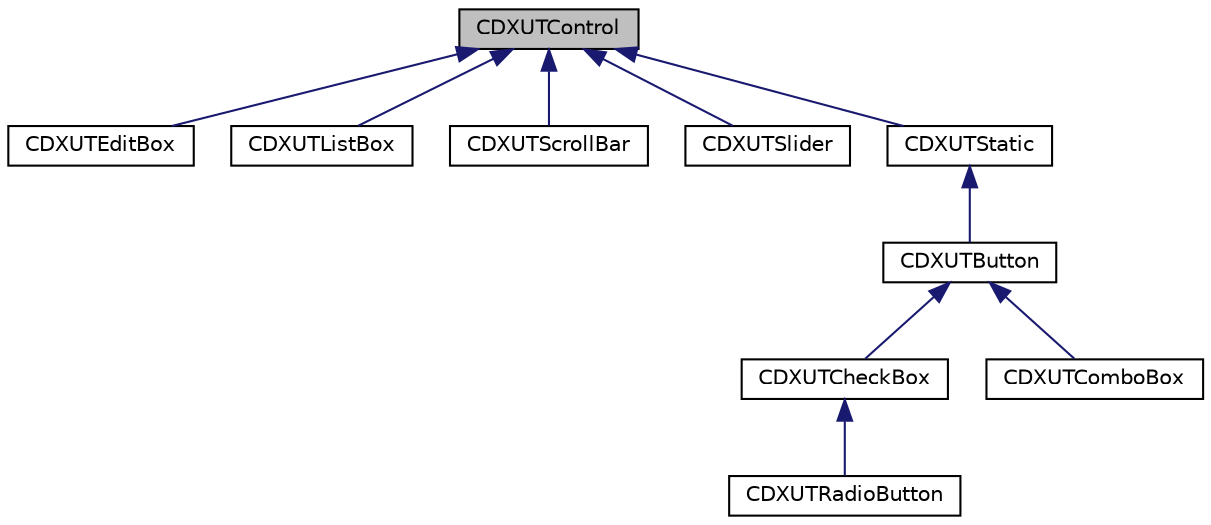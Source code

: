 digraph G
{
  edge [fontname="Helvetica",fontsize="10",labelfontname="Helvetica",labelfontsize="10"];
  node [fontname="Helvetica",fontsize="10",shape=record];
  Node1 [label="CDXUTControl",height=0.2,width=0.4,color="black", fillcolor="grey75", style="filled" fontcolor="black"];
  Node1 -> Node2 [dir="back",color="midnightblue",fontsize="10",style="solid",fontname="Helvetica"];
  Node2 [label="CDXUTEditBox",height=0.2,width=0.4,color="black", fillcolor="white", style="filled",URL="$class_c_d_x_u_t_edit_box.html"];
  Node1 -> Node3 [dir="back",color="midnightblue",fontsize="10",style="solid",fontname="Helvetica"];
  Node3 [label="CDXUTListBox",height=0.2,width=0.4,color="black", fillcolor="white", style="filled",URL="$class_c_d_x_u_t_list_box.html"];
  Node1 -> Node4 [dir="back",color="midnightblue",fontsize="10",style="solid",fontname="Helvetica"];
  Node4 [label="CDXUTScrollBar",height=0.2,width=0.4,color="black", fillcolor="white", style="filled",URL="$class_c_d_x_u_t_scroll_bar.html"];
  Node1 -> Node5 [dir="back",color="midnightblue",fontsize="10",style="solid",fontname="Helvetica"];
  Node5 [label="CDXUTSlider",height=0.2,width=0.4,color="black", fillcolor="white", style="filled",URL="$class_c_d_x_u_t_slider.html"];
  Node1 -> Node6 [dir="back",color="midnightblue",fontsize="10",style="solid",fontname="Helvetica"];
  Node6 [label="CDXUTStatic",height=0.2,width=0.4,color="black", fillcolor="white", style="filled",URL="$class_c_d_x_u_t_static.html"];
  Node6 -> Node7 [dir="back",color="midnightblue",fontsize="10",style="solid",fontname="Helvetica"];
  Node7 [label="CDXUTButton",height=0.2,width=0.4,color="black", fillcolor="white", style="filled",URL="$class_c_d_x_u_t_button.html"];
  Node7 -> Node8 [dir="back",color="midnightblue",fontsize="10",style="solid",fontname="Helvetica"];
  Node8 [label="CDXUTCheckBox",height=0.2,width=0.4,color="black", fillcolor="white", style="filled",URL="$class_c_d_x_u_t_check_box.html"];
  Node8 -> Node9 [dir="back",color="midnightblue",fontsize="10",style="solid",fontname="Helvetica"];
  Node9 [label="CDXUTRadioButton",height=0.2,width=0.4,color="black", fillcolor="white", style="filled",URL="$class_c_d_x_u_t_radio_button.html"];
  Node7 -> Node10 [dir="back",color="midnightblue",fontsize="10",style="solid",fontname="Helvetica"];
  Node10 [label="CDXUTComboBox",height=0.2,width=0.4,color="black", fillcolor="white", style="filled",URL="$class_c_d_x_u_t_combo_box.html"];
}
